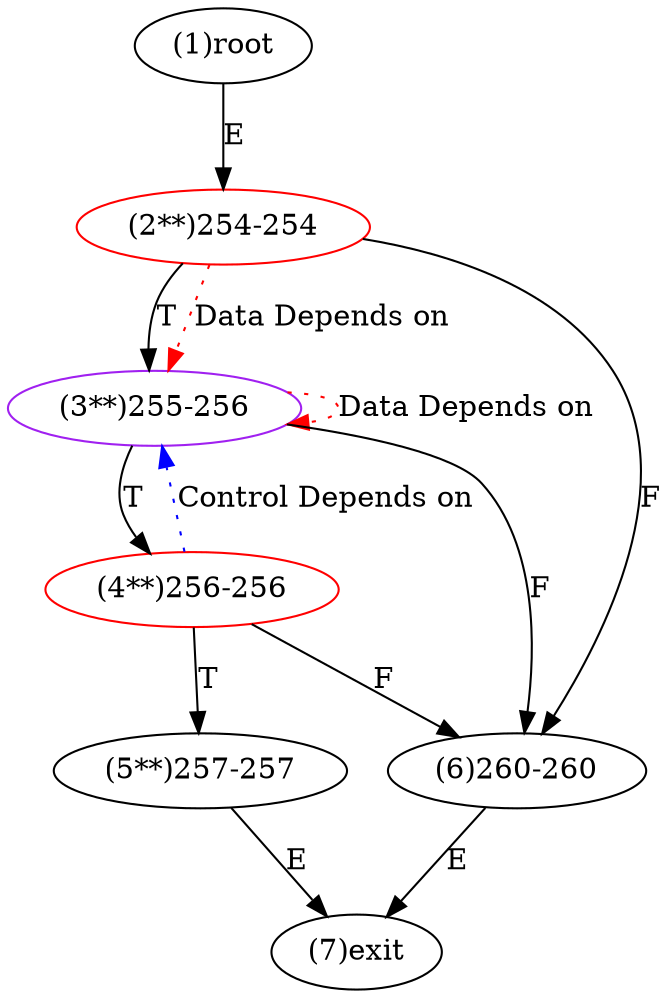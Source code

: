 digraph "" { 
1[ label="(1)root"];
2[ label="(2**)254-254",color=red];
3[ label="(3**)255-256",color=purple];
4[ label="(4**)256-256",color=red];
5[ label="(5**)257-257"];
6[ label="(6)260-260"];
7[ label="(7)exit"];
1->2[ label="E"];
2->6[ label="F"];
2->3[ label="T"];
3->6[ label="F"];
3->4[ label="T"];
4->6[ label="F"];
4->5[ label="T"];
5->7[ label="E"];
6->7[ label="E"];
2->3[ color="red" label="Data Depends on" style = dotted ];
3->3[ color="red" label="Data Depends on" style = dotted ];
4->3[ color="blue" label="Control Depends on" style = dotted ];
}